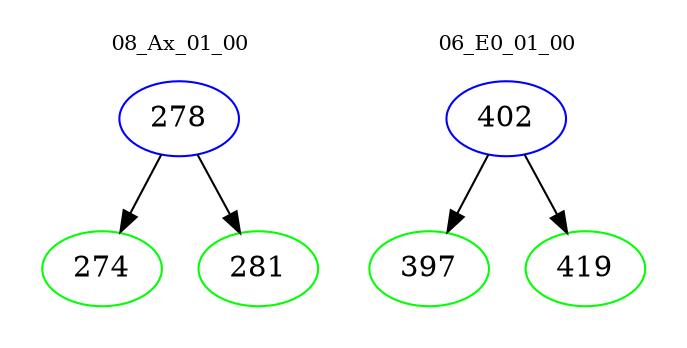 digraph{
subgraph cluster_0 {
color = white
label = "08_Ax_01_00";
fontsize=10;
T0_278 [label="278", color="blue"]
T0_278 -> T0_274 [color="black"]
T0_274 [label="274", color="green"]
T0_278 -> T0_281 [color="black"]
T0_281 [label="281", color="green"]
}
subgraph cluster_1 {
color = white
label = "06_E0_01_00";
fontsize=10;
T1_402 [label="402", color="blue"]
T1_402 -> T1_397 [color="black"]
T1_397 [label="397", color="green"]
T1_402 -> T1_419 [color="black"]
T1_419 [label="419", color="green"]
}
}
